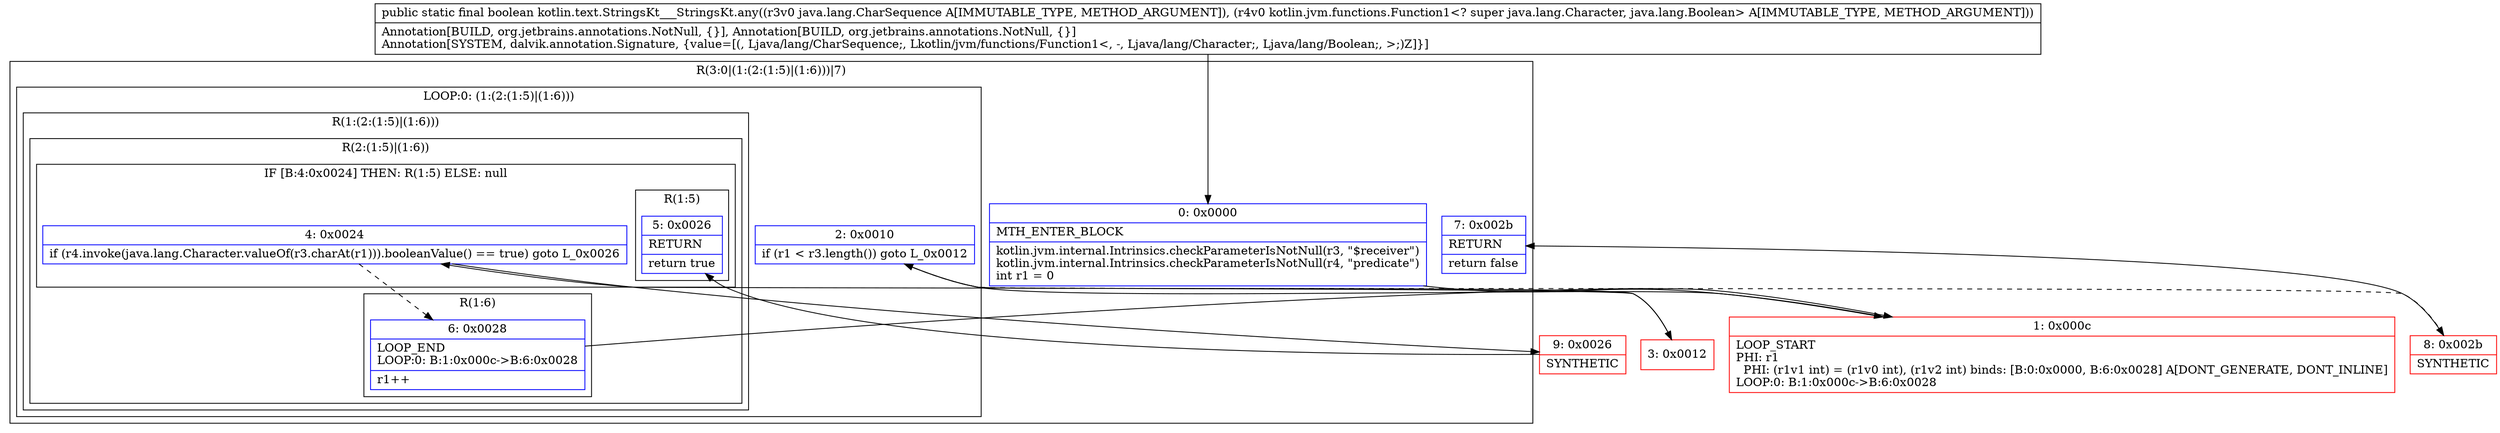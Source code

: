 digraph "CFG forkotlin.text.StringsKt___StringsKt.any(Ljava\/lang\/CharSequence;Lkotlin\/jvm\/functions\/Function1;)Z" {
subgraph cluster_Region_1937212099 {
label = "R(3:0|(1:(2:(1:5)|(1:6)))|7)";
node [shape=record,color=blue];
Node_0 [shape=record,label="{0\:\ 0x0000|MTH_ENTER_BLOCK\l|kotlin.jvm.internal.Intrinsics.checkParameterIsNotNull(r3, \"$receiver\")\lkotlin.jvm.internal.Intrinsics.checkParameterIsNotNull(r4, \"predicate\")\lint r1 = 0\l}"];
subgraph cluster_LoopRegion_866650493 {
label = "LOOP:0: (1:(2:(1:5)|(1:6)))";
node [shape=record,color=blue];
Node_2 [shape=record,label="{2\:\ 0x0010|if (r1 \< r3.length()) goto L_0x0012\l}"];
subgraph cluster_Region_270162684 {
label = "R(1:(2:(1:5)|(1:6)))";
node [shape=record,color=blue];
subgraph cluster_Region_1605479482 {
label = "R(2:(1:5)|(1:6))";
node [shape=record,color=blue];
subgraph cluster_IfRegion_996271683 {
label = "IF [B:4:0x0024] THEN: R(1:5) ELSE: null";
node [shape=record,color=blue];
Node_4 [shape=record,label="{4\:\ 0x0024|if (r4.invoke(java.lang.Character.valueOf(r3.charAt(r1))).booleanValue() == true) goto L_0x0026\l}"];
subgraph cluster_Region_104242519 {
label = "R(1:5)";
node [shape=record,color=blue];
Node_5 [shape=record,label="{5\:\ 0x0026|RETURN\l|return true\l}"];
}
}
subgraph cluster_Region_634590422 {
label = "R(1:6)";
node [shape=record,color=blue];
Node_6 [shape=record,label="{6\:\ 0x0028|LOOP_END\lLOOP:0: B:1:0x000c\-\>B:6:0x0028\l|r1++\l}"];
}
}
}
}
Node_7 [shape=record,label="{7\:\ 0x002b|RETURN\l|return false\l}"];
}
Node_1 [shape=record,color=red,label="{1\:\ 0x000c|LOOP_START\lPHI: r1 \l  PHI: (r1v1 int) = (r1v0 int), (r1v2 int) binds: [B:0:0x0000, B:6:0x0028] A[DONT_GENERATE, DONT_INLINE]\lLOOP:0: B:1:0x000c\-\>B:6:0x0028\l}"];
Node_3 [shape=record,color=red,label="{3\:\ 0x0012}"];
Node_8 [shape=record,color=red,label="{8\:\ 0x002b|SYNTHETIC\l}"];
Node_9 [shape=record,color=red,label="{9\:\ 0x0026|SYNTHETIC\l}"];
MethodNode[shape=record,label="{public static final boolean kotlin.text.StringsKt___StringsKt.any((r3v0 java.lang.CharSequence A[IMMUTABLE_TYPE, METHOD_ARGUMENT]), (r4v0 kotlin.jvm.functions.Function1\<? super java.lang.Character, java.lang.Boolean\> A[IMMUTABLE_TYPE, METHOD_ARGUMENT]))  | Annotation[BUILD, org.jetbrains.annotations.NotNull, \{\}], Annotation[BUILD, org.jetbrains.annotations.NotNull, \{\}]\lAnnotation[SYSTEM, dalvik.annotation.Signature, \{value=[(, Ljava\/lang\/CharSequence;, Lkotlin\/jvm\/functions\/Function1\<, \-, Ljava\/lang\/Character;, Ljava\/lang\/Boolean;, \>;)Z]\}]\l}"];
MethodNode -> Node_0;
Node_0 -> Node_1;
Node_2 -> Node_3;
Node_2 -> Node_8[style=dashed];
Node_4 -> Node_6[style=dashed];
Node_4 -> Node_9;
Node_6 -> Node_1;
Node_1 -> Node_2;
Node_3 -> Node_4;
Node_8 -> Node_7;
Node_9 -> Node_5;
}

